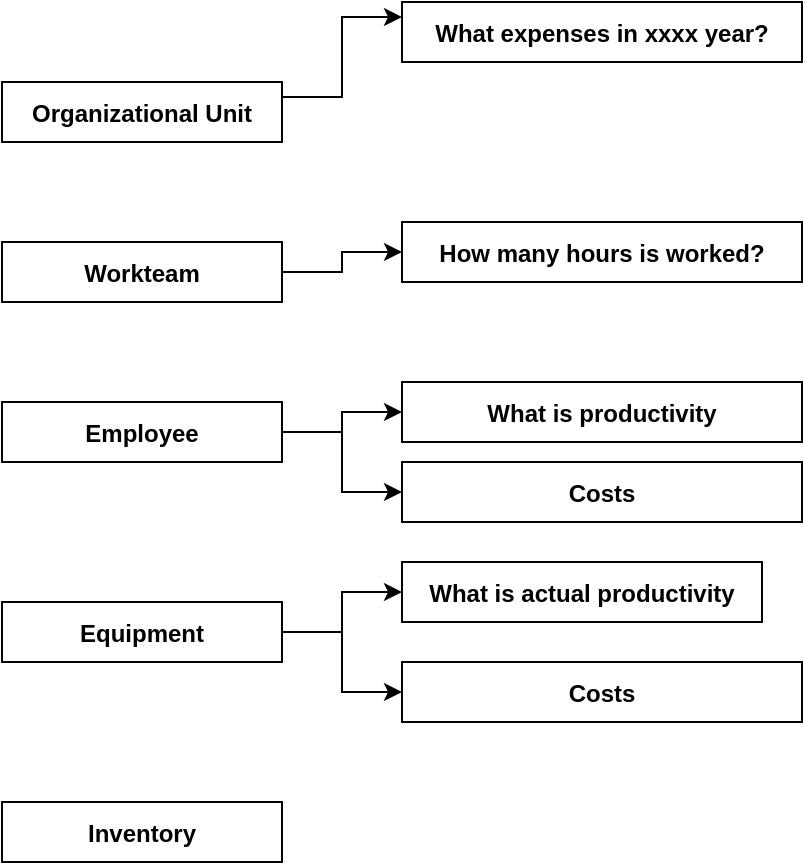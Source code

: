 <mxfile version="20.7.4" type="device"><diagram id="iBLsLkmHfEDK6NGDWChl" name="Page-1"><mxGraphModel dx="1418" dy="828" grid="1" gridSize="10" guides="1" tooltips="1" connect="1" arrows="1" fold="1" page="1" pageScale="1" pageWidth="827" pageHeight="1169" math="0" shadow="0"><root><mxCell id="0"/><mxCell id="1" parent="0"/><mxCell id="2PjdFvouKbR1RZYlialW-13" value="" style="edgeStyle=orthogonalEdgeStyle;rounded=0;orthogonalLoop=1;jettySize=auto;html=1;" edge="1" parent="1" source="2PjdFvouKbR1RZYlialW-1" target="2PjdFvouKbR1RZYlialW-12"><mxGeometry relative="1" as="geometry"/></mxCell><mxCell id="2PjdFvouKbR1RZYlialW-17" style="edgeStyle=orthogonalEdgeStyle;rounded=0;orthogonalLoop=1;jettySize=auto;html=1;exitX=1;exitY=0.5;exitDx=0;exitDy=0;entryX=0;entryY=0.5;entryDx=0;entryDy=0;" edge="1" parent="1" source="2PjdFvouKbR1RZYlialW-1" target="2PjdFvouKbR1RZYlialW-16"><mxGeometry relative="1" as="geometry"/></mxCell><mxCell id="2PjdFvouKbR1RZYlialW-1" value="Equipment" style="fontStyle=1;" vertex="1" parent="1"><mxGeometry x="80" y="340" width="140" height="30" as="geometry"/></mxCell><mxCell id="2PjdFvouKbR1RZYlialW-11" value="" style="edgeStyle=orthogonalEdgeStyle;rounded=0;orthogonalLoop=1;jettySize=auto;html=1;" edge="1" parent="1" source="2PjdFvouKbR1RZYlialW-2" target="2PjdFvouKbR1RZYlialW-10"><mxGeometry relative="1" as="geometry"/></mxCell><mxCell id="2PjdFvouKbR1RZYlialW-15" style="edgeStyle=orthogonalEdgeStyle;rounded=0;orthogonalLoop=1;jettySize=auto;html=1;exitX=1;exitY=0.5;exitDx=0;exitDy=0;entryX=0;entryY=0.5;entryDx=0;entryDy=0;" edge="1" parent="1" source="2PjdFvouKbR1RZYlialW-2" target="2PjdFvouKbR1RZYlialW-14"><mxGeometry relative="1" as="geometry"/></mxCell><mxCell id="2PjdFvouKbR1RZYlialW-2" value="Employee" style="fontStyle=1;" vertex="1" parent="1"><mxGeometry x="80" y="240" width="140" height="30" as="geometry"/></mxCell><mxCell id="2PjdFvouKbR1RZYlialW-9" value="" style="edgeStyle=orthogonalEdgeStyle;rounded=0;orthogonalLoop=1;jettySize=auto;html=1;" edge="1" parent="1" source="2PjdFvouKbR1RZYlialW-3" target="2PjdFvouKbR1RZYlialW-8"><mxGeometry relative="1" as="geometry"/></mxCell><mxCell id="2PjdFvouKbR1RZYlialW-3" value="Workteam" style="fontStyle=1;" vertex="1" parent="1"><mxGeometry x="80" y="160" width="140" height="30" as="geometry"/></mxCell><mxCell id="2PjdFvouKbR1RZYlialW-7" style="edgeStyle=orthogonalEdgeStyle;rounded=0;orthogonalLoop=1;jettySize=auto;html=1;exitX=1;exitY=0.25;exitDx=0;exitDy=0;entryX=0;entryY=0.25;entryDx=0;entryDy=0;" edge="1" parent="1" source="2PjdFvouKbR1RZYlialW-4" target="2PjdFvouKbR1RZYlialW-6"><mxGeometry relative="1" as="geometry"/></mxCell><mxCell id="2PjdFvouKbR1RZYlialW-4" value="Organizational Unit" style="fontStyle=1;" vertex="1" parent="1"><mxGeometry x="80" y="80" width="140" height="30" as="geometry"/></mxCell><mxCell id="2PjdFvouKbR1RZYlialW-5" value="Inventory" style="fontStyle=1;" vertex="1" parent="1"><mxGeometry x="80" y="440" width="140" height="30" as="geometry"/></mxCell><mxCell id="2PjdFvouKbR1RZYlialW-6" value="What expenses in xxxx year?" style="fontStyle=1;" vertex="1" parent="1"><mxGeometry x="280" y="40" width="200" height="30" as="geometry"/></mxCell><mxCell id="2PjdFvouKbR1RZYlialW-8" value="How many hours is worked?" style="fontStyle=1;fillColor=rgb(255, 255, 255);" vertex="1" parent="1"><mxGeometry x="280" y="150" width="200" height="30" as="geometry"/></mxCell><mxCell id="2PjdFvouKbR1RZYlialW-10" value="What is productivity" style="fontStyle=1;fillColor=rgb(255, 255, 255);" vertex="1" parent="1"><mxGeometry x="280" y="230" width="200" height="30" as="geometry"/></mxCell><mxCell id="2PjdFvouKbR1RZYlialW-12" value="What is actual productivity" style="fontStyle=1;fillColor=rgb(255, 255, 255);" vertex="1" parent="1"><mxGeometry x="280" y="320" width="180" height="30" as="geometry"/></mxCell><mxCell id="2PjdFvouKbR1RZYlialW-14" value="Costs" style="fontStyle=1;fillColor=rgb(255, 255, 255);" vertex="1" parent="1"><mxGeometry x="280" y="270" width="200" height="30" as="geometry"/></mxCell><mxCell id="2PjdFvouKbR1RZYlialW-16" value="Costs" style="fontStyle=1;fillColor=rgb(255, 255, 255);" vertex="1" parent="1"><mxGeometry x="280" y="370" width="200" height="30" as="geometry"/></mxCell></root></mxGraphModel></diagram></mxfile>